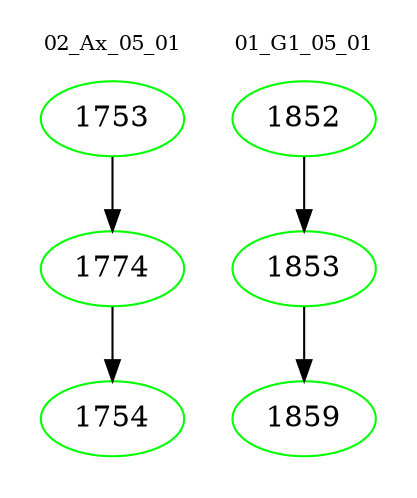 digraph{
subgraph cluster_0 {
color = white
label = "02_Ax_05_01";
fontsize=10;
T0_1753 [label="1753", color="green"]
T0_1753 -> T0_1774 [color="black"]
T0_1774 [label="1774", color="green"]
T0_1774 -> T0_1754 [color="black"]
T0_1754 [label="1754", color="green"]
}
subgraph cluster_1 {
color = white
label = "01_G1_05_01";
fontsize=10;
T1_1852 [label="1852", color="green"]
T1_1852 -> T1_1853 [color="black"]
T1_1853 [label="1853", color="green"]
T1_1853 -> T1_1859 [color="black"]
T1_1859 [label="1859", color="green"]
}
}
